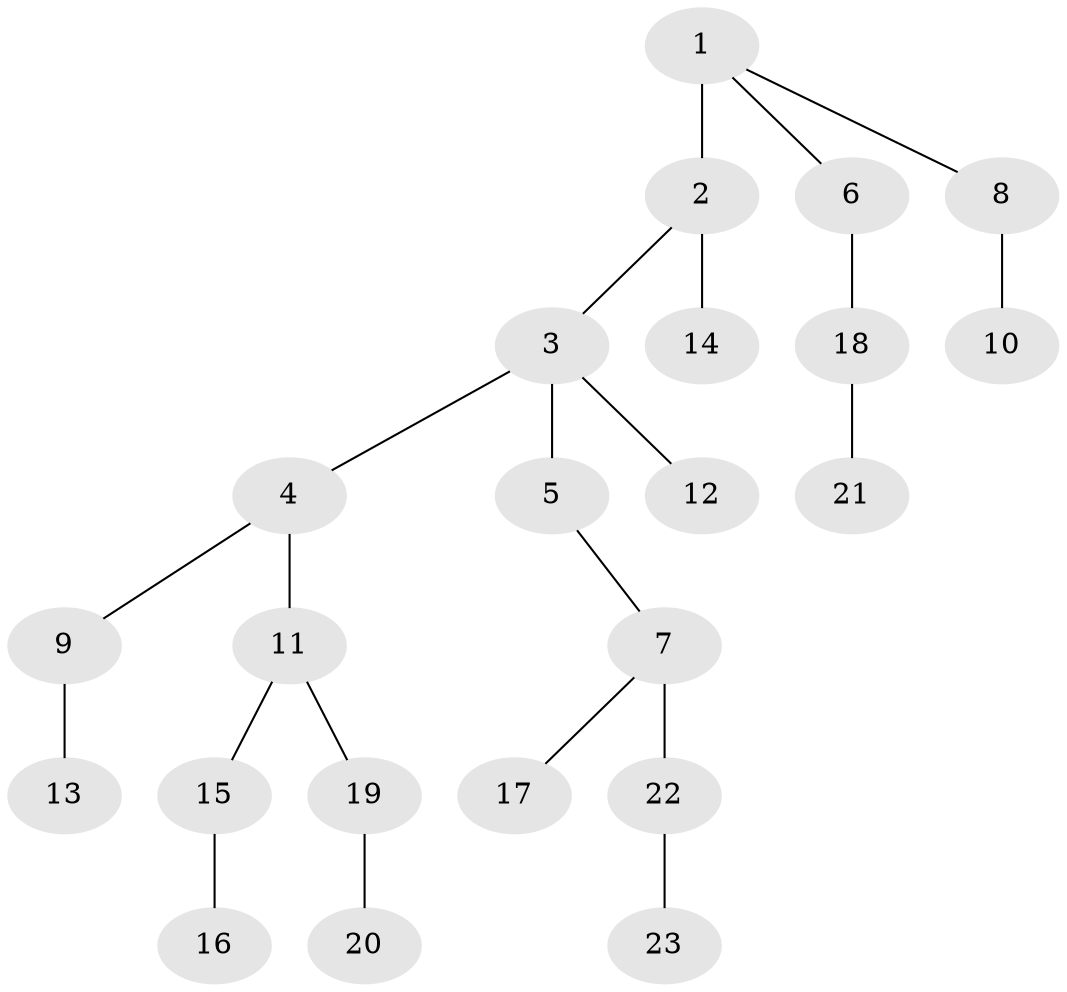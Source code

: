 // original degree distribution, {2: 0.22666666666666666, 7: 0.02666666666666667, 5: 0.02666666666666667, 4: 0.08, 3: 0.12, 1: 0.52}
// Generated by graph-tools (version 1.1) at 2025/51/03/04/25 22:51:27]
// undirected, 23 vertices, 22 edges
graph export_dot {
  node [color=gray90,style=filled];
  1;
  2;
  3;
  4;
  5;
  6;
  7;
  8;
  9;
  10;
  11;
  12;
  13;
  14;
  15;
  16;
  17;
  18;
  19;
  20;
  21;
  22;
  23;
  1 -- 2 [weight=3.0];
  1 -- 6 [weight=1.0];
  1 -- 8 [weight=1.0];
  2 -- 3 [weight=1.0];
  2 -- 14 [weight=1.0];
  3 -- 4 [weight=1.0];
  3 -- 5 [weight=1.0];
  3 -- 12 [weight=1.0];
  4 -- 9 [weight=1.0];
  4 -- 11 [weight=2.0];
  5 -- 7 [weight=1.0];
  6 -- 18 [weight=1.0];
  7 -- 17 [weight=1.0];
  7 -- 22 [weight=3.0];
  8 -- 10 [weight=1.0];
  9 -- 13 [weight=1.0];
  11 -- 15 [weight=1.0];
  11 -- 19 [weight=1.0];
  15 -- 16 [weight=2.0];
  18 -- 21 [weight=1.0];
  19 -- 20 [weight=1.0];
  22 -- 23 [weight=1.0];
}
